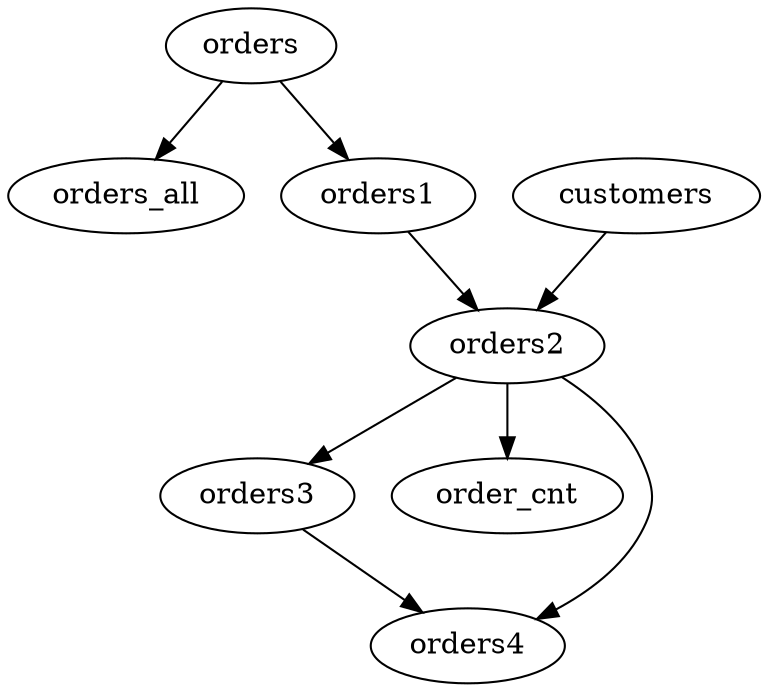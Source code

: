 digraph {
	orders [label=orders]
	orders -> orders_all
	orders -> orders1
	orders1 [label=orders1]
	orders1 -> orders2
	customers [label=customers]
	customers -> orders2
	orders2 [label=orders2]
	orders2 -> orders3
	orders2 -> order_cnt
	orders2 -> orders4
	orders3 [label=orders3]
	orders3 -> orders4
}
